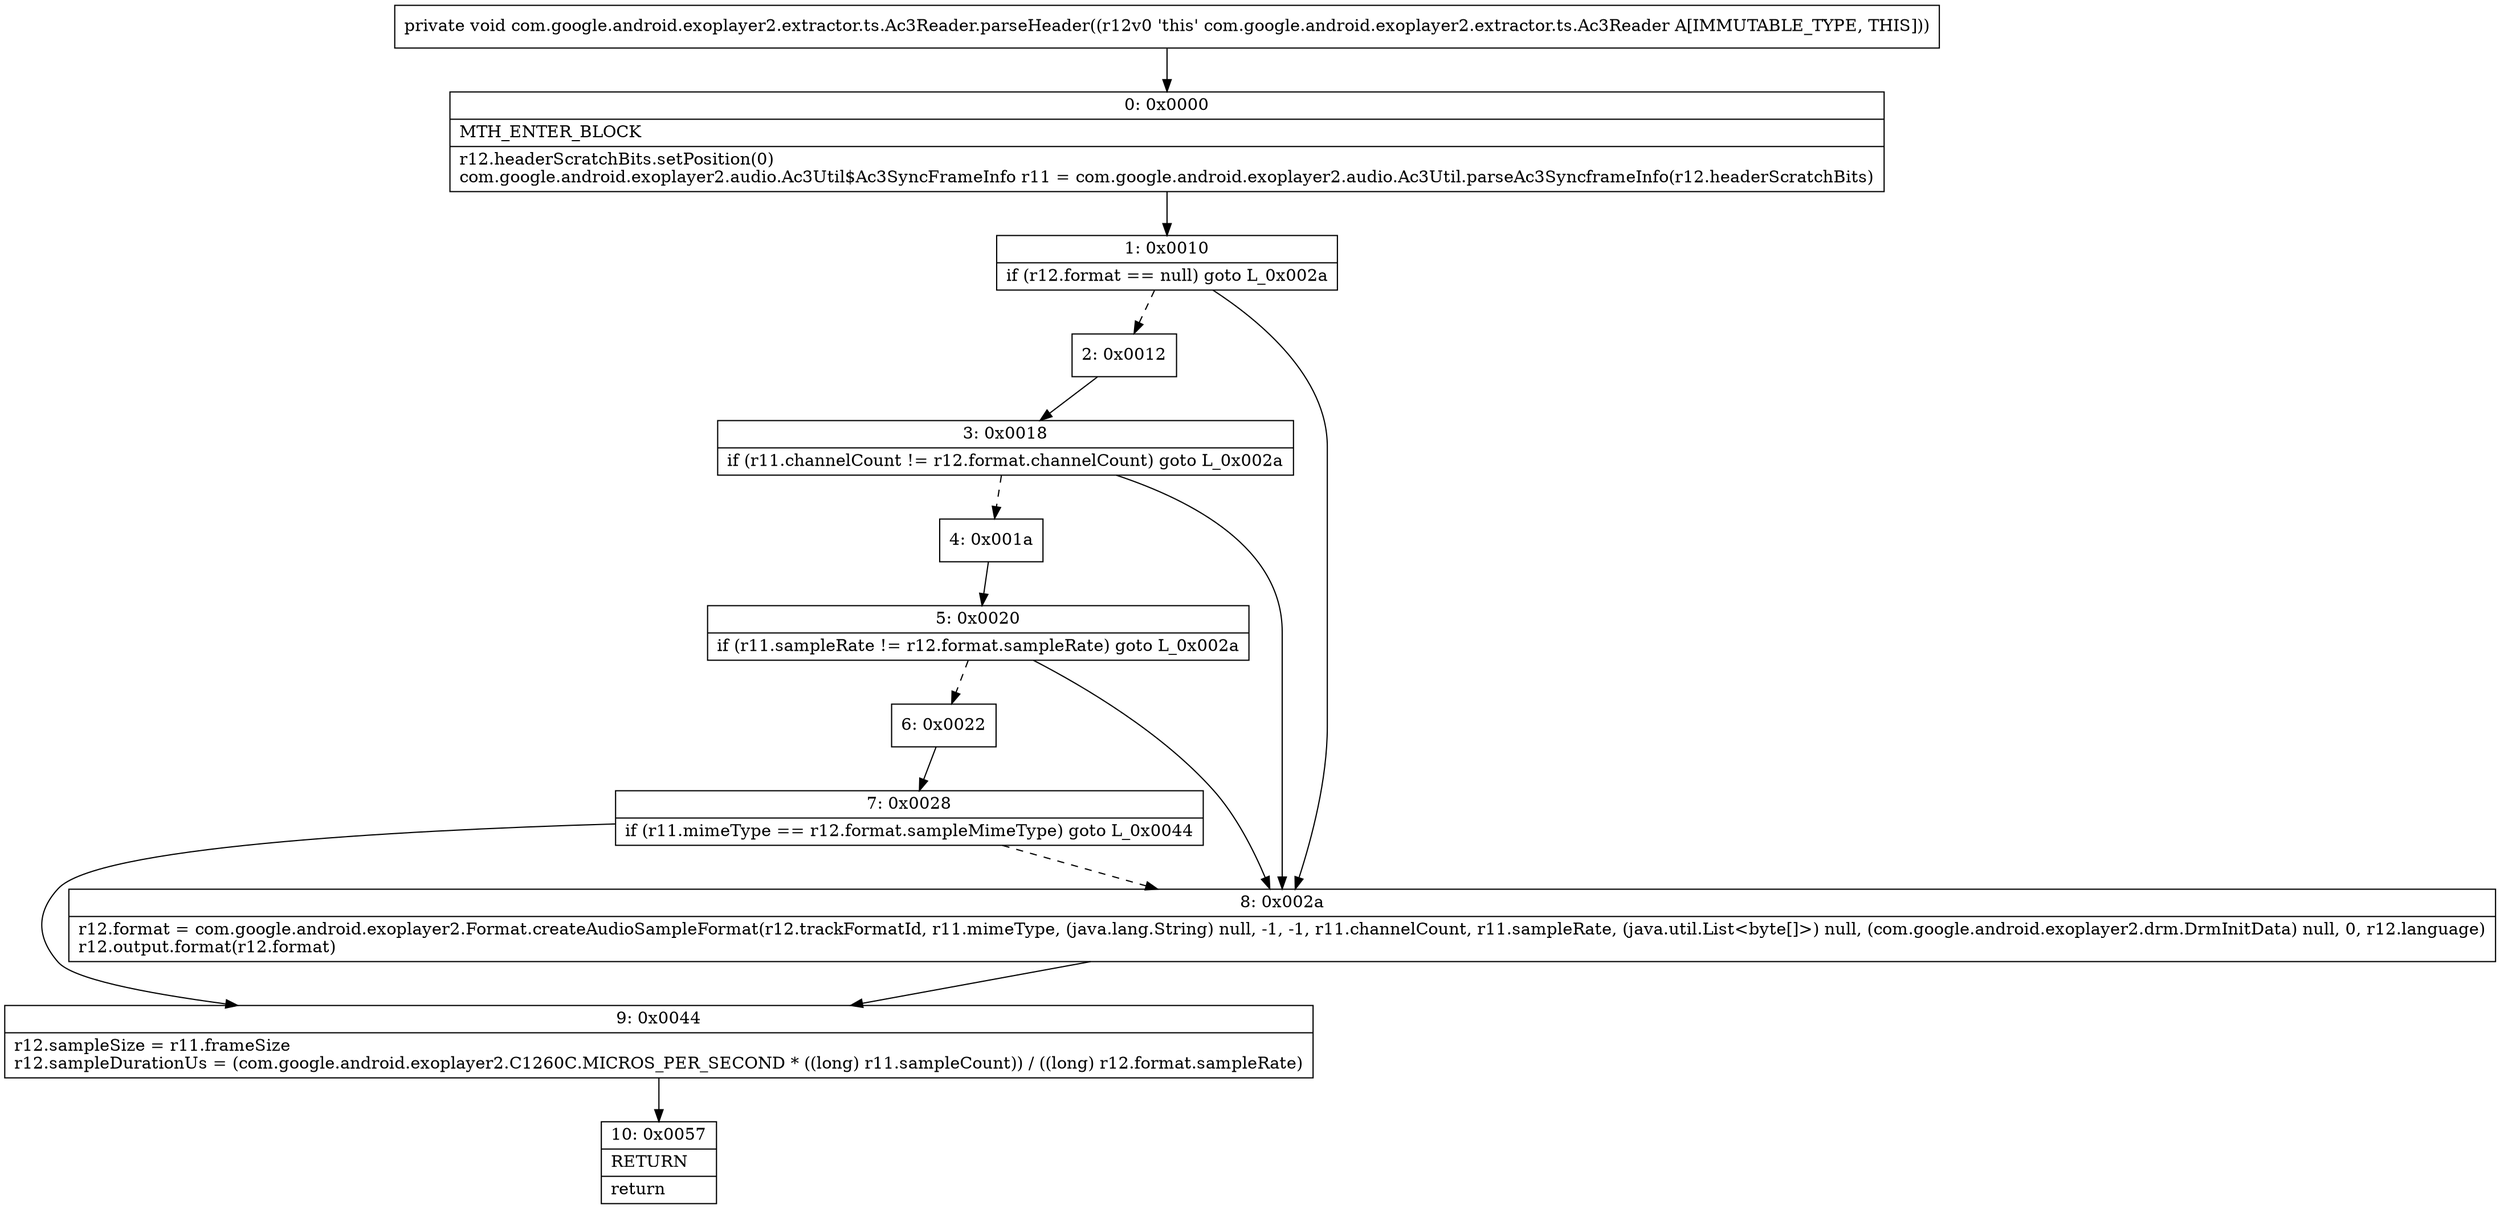 digraph "CFG forcom.google.android.exoplayer2.extractor.ts.Ac3Reader.parseHeader()V" {
Node_0 [shape=record,label="{0\:\ 0x0000|MTH_ENTER_BLOCK\l|r12.headerScratchBits.setPosition(0)\lcom.google.android.exoplayer2.audio.Ac3Util$Ac3SyncFrameInfo r11 = com.google.android.exoplayer2.audio.Ac3Util.parseAc3SyncframeInfo(r12.headerScratchBits)\l}"];
Node_1 [shape=record,label="{1\:\ 0x0010|if (r12.format == null) goto L_0x002a\l}"];
Node_2 [shape=record,label="{2\:\ 0x0012}"];
Node_3 [shape=record,label="{3\:\ 0x0018|if (r11.channelCount != r12.format.channelCount) goto L_0x002a\l}"];
Node_4 [shape=record,label="{4\:\ 0x001a}"];
Node_5 [shape=record,label="{5\:\ 0x0020|if (r11.sampleRate != r12.format.sampleRate) goto L_0x002a\l}"];
Node_6 [shape=record,label="{6\:\ 0x0022}"];
Node_7 [shape=record,label="{7\:\ 0x0028|if (r11.mimeType == r12.format.sampleMimeType) goto L_0x0044\l}"];
Node_8 [shape=record,label="{8\:\ 0x002a|r12.format = com.google.android.exoplayer2.Format.createAudioSampleFormat(r12.trackFormatId, r11.mimeType, (java.lang.String) null, \-1, \-1, r11.channelCount, r11.sampleRate, (java.util.List\<byte[]\>) null, (com.google.android.exoplayer2.drm.DrmInitData) null, 0, r12.language)\lr12.output.format(r12.format)\l}"];
Node_9 [shape=record,label="{9\:\ 0x0044|r12.sampleSize = r11.frameSize\lr12.sampleDurationUs = (com.google.android.exoplayer2.C1260C.MICROS_PER_SECOND * ((long) r11.sampleCount)) \/ ((long) r12.format.sampleRate)\l}"];
Node_10 [shape=record,label="{10\:\ 0x0057|RETURN\l|return\l}"];
MethodNode[shape=record,label="{private void com.google.android.exoplayer2.extractor.ts.Ac3Reader.parseHeader((r12v0 'this' com.google.android.exoplayer2.extractor.ts.Ac3Reader A[IMMUTABLE_TYPE, THIS])) }"];
MethodNode -> Node_0;
Node_0 -> Node_1;
Node_1 -> Node_2[style=dashed];
Node_1 -> Node_8;
Node_2 -> Node_3;
Node_3 -> Node_4[style=dashed];
Node_3 -> Node_8;
Node_4 -> Node_5;
Node_5 -> Node_6[style=dashed];
Node_5 -> Node_8;
Node_6 -> Node_7;
Node_7 -> Node_8[style=dashed];
Node_7 -> Node_9;
Node_8 -> Node_9;
Node_9 -> Node_10;
}

